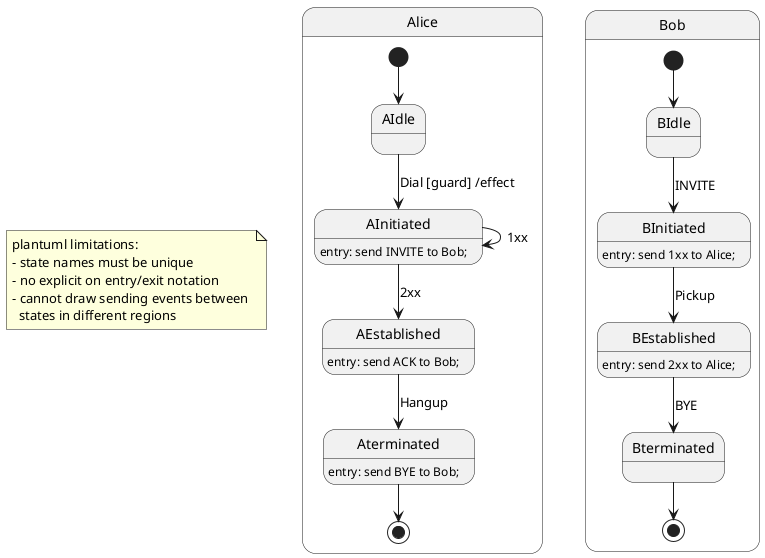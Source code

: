 @startuml

note as N1
  plantuml limitations:
  - state names must be unique
  - no explicit on entry/exit notation
  - cannot draw sending events between 
    states in different regions
end note

state Alice {
  [*] --> AIdle
  AIdle --> AInitiated : Dial [guard] /effect
  
  AInitiated: entry: send INVITE to Bob;
  AInitiated --> AInitiated : 1xx
  AInitiated --> AEstablished : 2xx
  
  AEstablished: entry: send ACK to Bob;
  AEstablished --> Aterminated : Hangup
  
  Aterminated: entry: send BYE to Bob;
  Aterminated --> [*]
}

||

state Bob {
  [*] --> BIdle
  BIdle --> BInitiated : INVITE
  
  BInitiated: entry: send 1xx to Alice;
  BInitiated --> BEstablished : Pickup
  
  BEstablished: entry: send 2xx to Alice;
  BEstablished --> Bterminated : BYE
  
  Bterminated --> [*]
}

@enduml

